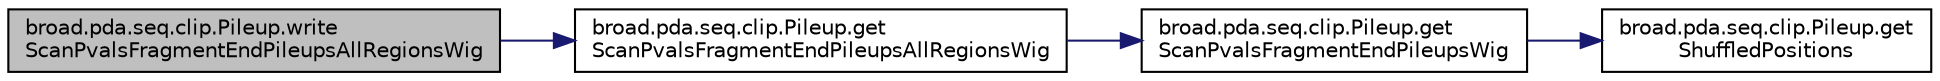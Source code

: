 digraph "broad.pda.seq.clip.Pileup.writeScanPvalsFragmentEndPileupsAllRegionsWig"
{
  edge [fontname="Helvetica",fontsize="10",labelfontname="Helvetica",labelfontsize="10"];
  node [fontname="Helvetica",fontsize="10",shape=record];
  rankdir="LR";
  Node1 [label="broad.pda.seq.clip.Pileup.write\lScanPvalsFragmentEndPileupsAllRegionsWig",height=0.2,width=0.4,color="black", fillcolor="grey75", style="filled" fontcolor="black"];
  Node1 -> Node2 [color="midnightblue",fontsize="10",style="solid"];
  Node2 [label="broad.pda.seq.clip.Pileup.get\lScanPvalsFragmentEndPileupsAllRegionsWig",height=0.2,width=0.4,color="black", fillcolor="white", style="filled",URL="$classbroad_1_1pda_1_1seq_1_1clip_1_1_pileup.html#ae5bf54f9ea963c4d704bb7f2dd98c0ee"];
  Node2 -> Node3 [color="midnightblue",fontsize="10",style="solid"];
  Node3 [label="broad.pda.seq.clip.Pileup.get\lScanPvalsFragmentEndPileupsWig",height=0.2,width=0.4,color="black", fillcolor="white", style="filled",URL="$classbroad_1_1pda_1_1seq_1_1clip_1_1_pileup.html#a2f2ec59cc7fdb4ced9c11014070fa10a"];
  Node3 -> Node4 [color="midnightblue",fontsize="10",style="solid"];
  Node4 [label="broad.pda.seq.clip.Pileup.get\lShuffledPositions",height=0.2,width=0.4,color="black", fillcolor="white", style="filled",URL="$classbroad_1_1pda_1_1seq_1_1clip_1_1_pileup.html#a9da41d6224e8d98d57989bf58c16190a"];
}
